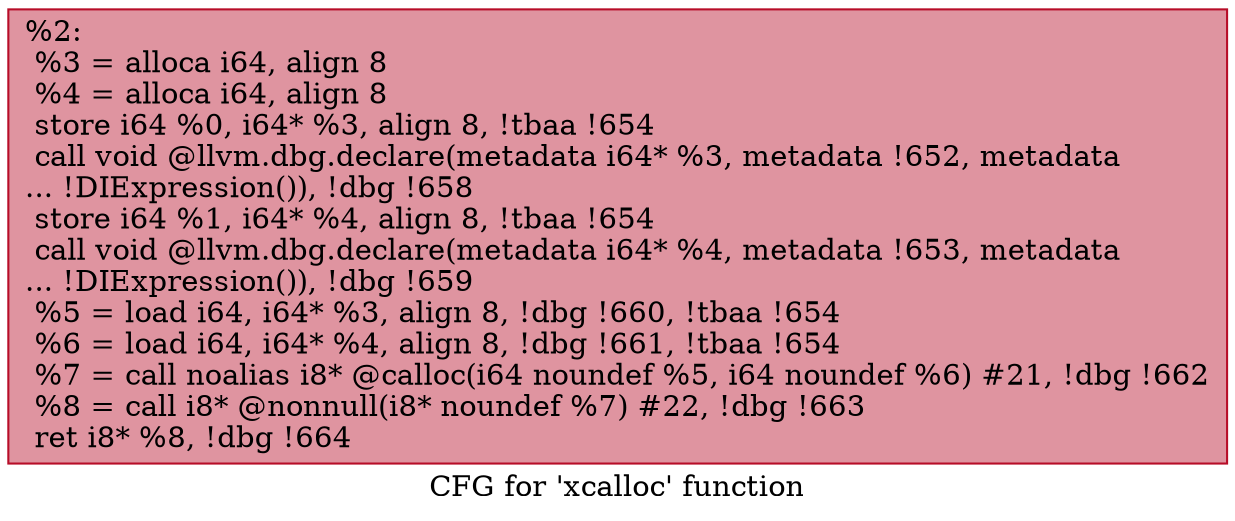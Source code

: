 digraph "CFG for 'xcalloc' function" {
	label="CFG for 'xcalloc' function";

	Node0x26a6930 [shape=record,color="#b70d28ff", style=filled, fillcolor="#b70d2870",label="{%2:\l  %3 = alloca i64, align 8\l  %4 = alloca i64, align 8\l  store i64 %0, i64* %3, align 8, !tbaa !654\l  call void @llvm.dbg.declare(metadata i64* %3, metadata !652, metadata\l... !DIExpression()), !dbg !658\l  store i64 %1, i64* %4, align 8, !tbaa !654\l  call void @llvm.dbg.declare(metadata i64* %4, metadata !653, metadata\l... !DIExpression()), !dbg !659\l  %5 = load i64, i64* %3, align 8, !dbg !660, !tbaa !654\l  %6 = load i64, i64* %4, align 8, !dbg !661, !tbaa !654\l  %7 = call noalias i8* @calloc(i64 noundef %5, i64 noundef %6) #21, !dbg !662\l  %8 = call i8* @nonnull(i8* noundef %7) #22, !dbg !663\l  ret i8* %8, !dbg !664\l}"];
}
